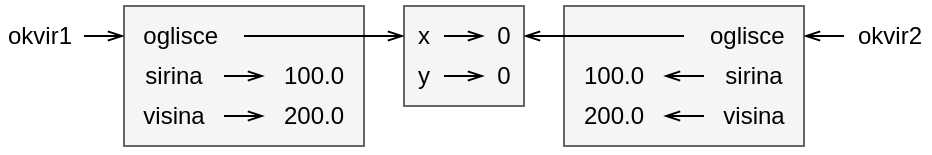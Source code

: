<?xml version="1.0" encoding="UTF-8"?>
<mxfile userAgent="Mozilla/5.0 (Windows NT 6.1) AppleWebKit/537.36 (KHTML, like Gecko) Chrome/56.0.292.87 Safari/537.36" version="6.5.5-10" editor="www.draw.io" type="device"><diagram><mxGraphModel dx="872" dy="384" grid="1" gridSize="10" guides="1" tooltips="1" connect="1" arrows="1" fold="1" page="1" pageScale="1" pageWidth="826" pageHeight="1169" background="#ffffff" math="0" shadow="0"><root><mxCell id="0"/><mxCell id="1" parent="0"/><mxCell id="2" value="" style="group" vertex="1" connectable="0" parent="1"><mxGeometry x="118" y="90" width="465" height="70" as="geometry"/></mxCell><mxCell id="3" value="" style="group" vertex="1" connectable="0" parent="2"><mxGeometry x="162" width="100" height="50" as="geometry"/></mxCell><mxCell id="4" value="" style="whiteSpace=wrap;html=1;fillColor=#f5f5f5;strokeColor=#666666;" vertex="1" parent="3"><mxGeometry x="40" width="60" height="50" as="geometry"/></mxCell><mxCell id="5" value="x" style="text;html=1;strokeColor=none;fillColor=none;align=center;verticalAlign=middle;whiteSpace=wrap;" vertex="1" parent="3"><mxGeometry x="40" y="5" width="20" height="20" as="geometry"/></mxCell><mxCell id="6" value="y" style="text;html=1;strokeColor=none;fillColor=none;align=center;verticalAlign=middle;whiteSpace=wrap;" vertex="1" parent="3"><mxGeometry x="40" y="25" width="20" height="20" as="geometry"/></mxCell><mxCell id="7" style="edgeStyle=orthogonalEdgeStyle;rounded=0;html=1;exitX=0.5;exitY=1;endArrow=openThin;endFill=0;jettySize=auto;orthogonalLoop=1;strokeWidth=1;" edge="1" parent="3" source="4" target="4"><mxGeometry relative="1" as="geometry"/></mxCell><mxCell id="8" style="edgeStyle=orthogonalEdgeStyle;rounded=0;html=1;exitX=0.25;exitY=0;entryX=0.25;entryY=0;endArrow=openThin;endFill=0;jettySize=auto;orthogonalLoop=1;strokeWidth=1;" edge="1" parent="3" source="5" target="5"><mxGeometry relative="1" as="geometry"/></mxCell><mxCell id="9" value="0" style="text;html=1;strokeColor=none;fillColor=none;align=center;verticalAlign=middle;whiteSpace=wrap;" vertex="1" parent="3"><mxGeometry x="80" y="5" width="20" height="20" as="geometry"/></mxCell><mxCell id="10" value="0" style="text;html=1;strokeColor=none;fillColor=none;align=center;verticalAlign=middle;whiteSpace=wrap;" vertex="1" parent="3"><mxGeometry x="80" y="25" width="20" height="20" as="geometry"/></mxCell><mxCell id="11" style="edgeStyle=orthogonalEdgeStyle;rounded=0;html=1;exitX=0.75;exitY=0;entryX=0.75;entryY=0;endArrow=openThin;endFill=0;jettySize=auto;orthogonalLoop=1;strokeWidth=1;" edge="1" parent="3" source="10" target="10"><mxGeometry relative="1" as="geometry"/></mxCell><mxCell id="12" value="" style="endArrow=openThin;html=1;strokeWidth=1;endFill=0;" edge="1" parent="3"><mxGeometry width="50" height="50" relative="1" as="geometry"><mxPoint x="60" y="15" as="sourcePoint"/><mxPoint x="80" y="15" as="targetPoint"/></mxGeometry></mxCell><mxCell id="13" value="" style="endArrow=openThin;html=1;strokeWidth=1;endFill=0;" edge="1" parent="3"><mxGeometry width="50" height="50" relative="1" as="geometry"><mxPoint x="60" y="35" as="sourcePoint"/><mxPoint x="80" y="35" as="targetPoint"/></mxGeometry></mxCell><mxCell id="14" style="edgeStyle=orthogonalEdgeStyle;rounded=0;html=1;exitX=0.25;exitY=0;entryX=0.25;entryY=0;endArrow=openThin;endFill=0;jettySize=auto;orthogonalLoop=1;strokeWidth=1;" edge="1" parent="3" source="6" target="6"><mxGeometry relative="1" as="geometry"/></mxCell><mxCell id="15" value="" style="whiteSpace=wrap;html=1;fillColor=#f5f5f5;strokeColor=#666666;" vertex="1" parent="2"><mxGeometry x="62" width="120" height="70" as="geometry"/></mxCell><mxCell id="16" value="100.0" style="text;html=1;strokeColor=none;fillColor=none;align=center;verticalAlign=middle;whiteSpace=wrap;" vertex="1" parent="2"><mxGeometry x="132" y="25" width="50" height="20" as="geometry"/></mxCell><mxCell id="17" value="200.0" style="text;html=1;strokeColor=none;fillColor=none;align=center;verticalAlign=middle;whiteSpace=wrap;" vertex="1" parent="2"><mxGeometry x="132" y="45" width="50" height="20" as="geometry"/></mxCell><mxCell id="18" value="" style="endArrow=openThin;html=1;strokeWidth=1;endFill=0;" edge="1" parent="2"><mxGeometry width="50" height="50" relative="1" as="geometry"><mxPoint x="42" y="15" as="sourcePoint"/><mxPoint x="62" y="15" as="targetPoint"/></mxGeometry></mxCell><mxCell id="19" value="" style="endArrow=openThin;html=1;strokeWidth=1;endFill=0;" edge="1" parent="2"><mxGeometry width="50" height="50" relative="1" as="geometry"><mxPoint x="112" y="55" as="sourcePoint"/><mxPoint x="132" y="55" as="targetPoint"/></mxGeometry></mxCell><mxCell id="20" value="" style="endArrow=openThin;html=1;strokeWidth=1;endFill=0;" edge="1" parent="2"><mxGeometry width="50" height="50" relative="1" as="geometry"><mxPoint x="112" y="35" as="sourcePoint"/><mxPoint x="132" y="35" as="targetPoint"/></mxGeometry></mxCell><mxCell id="21" value="sirina" style="text;html=1;strokeColor=none;fillColor=none;align=center;verticalAlign=middle;whiteSpace=wrap;" vertex="1" parent="2"><mxGeometry x="62" y="25" width="50" height="20" as="geometry"/></mxCell><mxCell id="22" value="visina" style="text;html=1;strokeColor=none;fillColor=none;align=center;verticalAlign=middle;whiteSpace=wrap;" vertex="1" parent="2"><mxGeometry x="62" y="45" width="50" height="20" as="geometry"/></mxCell><mxCell id="23" value="oglisce&amp;nbsp;" style="text;html=1;strokeColor=none;fillColor=none;align=center;verticalAlign=middle;whiteSpace=wrap;" vertex="1" parent="2"><mxGeometry x="62" y="5" width="60" height="20" as="geometry"/></mxCell><mxCell id="24" value="" style="endArrow=openThin;html=1;strokeWidth=1;endFill=0;" edge="1" parent="2"><mxGeometry width="50" height="50" relative="1" as="geometry"><mxPoint x="122" y="15" as="sourcePoint"/><mxPoint x="202" y="15" as="targetPoint"/></mxGeometry></mxCell><mxCell id="25" value="okvir1" style="text;html=1;strokeColor=none;fillColor=none;align=center;verticalAlign=middle;whiteSpace=wrap;" vertex="1" parent="2"><mxGeometry y="5" width="40" height="20" as="geometry"/></mxCell><mxCell id="26" value="" style="whiteSpace=wrap;html=1;fillColor=#f5f5f5;strokeColor=#666666;" vertex="1" parent="2"><mxGeometry x="282" width="120" height="70" as="geometry"/></mxCell><mxCell id="27" value="100.0" style="text;html=1;strokeColor=none;fillColor=none;align=center;verticalAlign=middle;whiteSpace=wrap;" vertex="1" parent="2"><mxGeometry x="282" y="25" width="50" height="20" as="geometry"/></mxCell><mxCell id="28" value="200.0" style="text;html=1;strokeColor=none;fillColor=none;align=center;verticalAlign=middle;whiteSpace=wrap;" vertex="1" parent="2"><mxGeometry x="282" y="45" width="50" height="20" as="geometry"/></mxCell><mxCell id="29" value="" style="endArrow=none;html=1;strokeWidth=1;endFill=0;startArrow=openThin;startFill=0;" edge="1" parent="2"><mxGeometry width="50" height="50" relative="1" as="geometry"><mxPoint x="402" y="15" as="sourcePoint"/><mxPoint x="422" y="15" as="targetPoint"/></mxGeometry></mxCell><mxCell id="30" value="" style="endArrow=none;html=1;strokeWidth=1;endFill=0;startArrow=openThin;startFill=0;" edge="1" parent="2"><mxGeometry width="50" height="50" relative="1" as="geometry"><mxPoint x="332" y="55" as="sourcePoint"/><mxPoint x="352" y="55" as="targetPoint"/></mxGeometry></mxCell><mxCell id="31" value="" style="endArrow=none;html=1;strokeWidth=1;endFill=0;startArrow=openThin;startFill=0;" edge="1" parent="2"><mxGeometry width="50" height="50" relative="1" as="geometry"><mxPoint x="332" y="35" as="sourcePoint"/><mxPoint x="352" y="35" as="targetPoint"/></mxGeometry></mxCell><mxCell id="32" value="sirina" style="text;html=1;strokeColor=none;fillColor=none;align=center;verticalAlign=middle;whiteSpace=wrap;" vertex="1" parent="2"><mxGeometry x="352" y="25" width="50" height="20" as="geometry"/></mxCell><mxCell id="33" value="visina" style="text;html=1;strokeColor=none;fillColor=none;align=center;verticalAlign=middle;whiteSpace=wrap;" vertex="1" parent="2"><mxGeometry x="352" y="45" width="50" height="20" as="geometry"/></mxCell><mxCell id="34" value="&amp;nbsp;oglisce" style="text;html=1;strokeColor=none;fillColor=none;align=center;verticalAlign=middle;whiteSpace=wrap;" vertex="1" parent="2"><mxGeometry x="342" y="5" width="60" height="20" as="geometry"/></mxCell><mxCell id="35" value="" style="endArrow=none;html=1;strokeWidth=1;endFill=0;startArrow=openThin;startFill=0;" edge="1" parent="2"><mxGeometry width="50" height="50" relative="1" as="geometry"><mxPoint x="262" y="15" as="sourcePoint"/><mxPoint x="342" y="15" as="targetPoint"/></mxGeometry></mxCell><mxCell id="36" style="edgeStyle=orthogonalEdgeStyle;rounded=0;html=1;exitX=0.5;exitY=1;entryX=0.5;entryY=1;startArrow=openThin;startFill=0;endArrow=none;endFill=0;jettySize=auto;orthogonalLoop=1;strokeWidth=1;" edge="1" parent="2" source="34" target="34"><mxGeometry relative="1" as="geometry"/></mxCell><mxCell id="37" style="edgeStyle=orthogonalEdgeStyle;rounded=0;html=1;exitX=0.25;exitY=1;entryX=0.25;entryY=1;startArrow=openThin;startFill=0;endArrow=none;endFill=0;jettySize=auto;orthogonalLoop=1;strokeWidth=1;" edge="1" parent="2" source="28" target="28"><mxGeometry relative="1" as="geometry"/></mxCell><mxCell id="38" value="okvir2" style="text;html=1;strokeColor=none;fillColor=none;align=center;verticalAlign=middle;whiteSpace=wrap;" vertex="1" parent="2"><mxGeometry x="425" y="5" width="40" height="20" as="geometry"/></mxCell><mxCell id="39" style="edgeStyle=orthogonalEdgeStyle;rounded=0;html=1;exitX=0.5;exitY=1;entryX=0.5;entryY=1;startArrow=openThin;startFill=0;endArrow=none;endFill=0;jettySize=auto;orthogonalLoop=1;strokeWidth=1;" edge="1" parent="2" source="38" target="38"><mxGeometry relative="1" as="geometry"/></mxCell></root></mxGraphModel></diagram></mxfile>